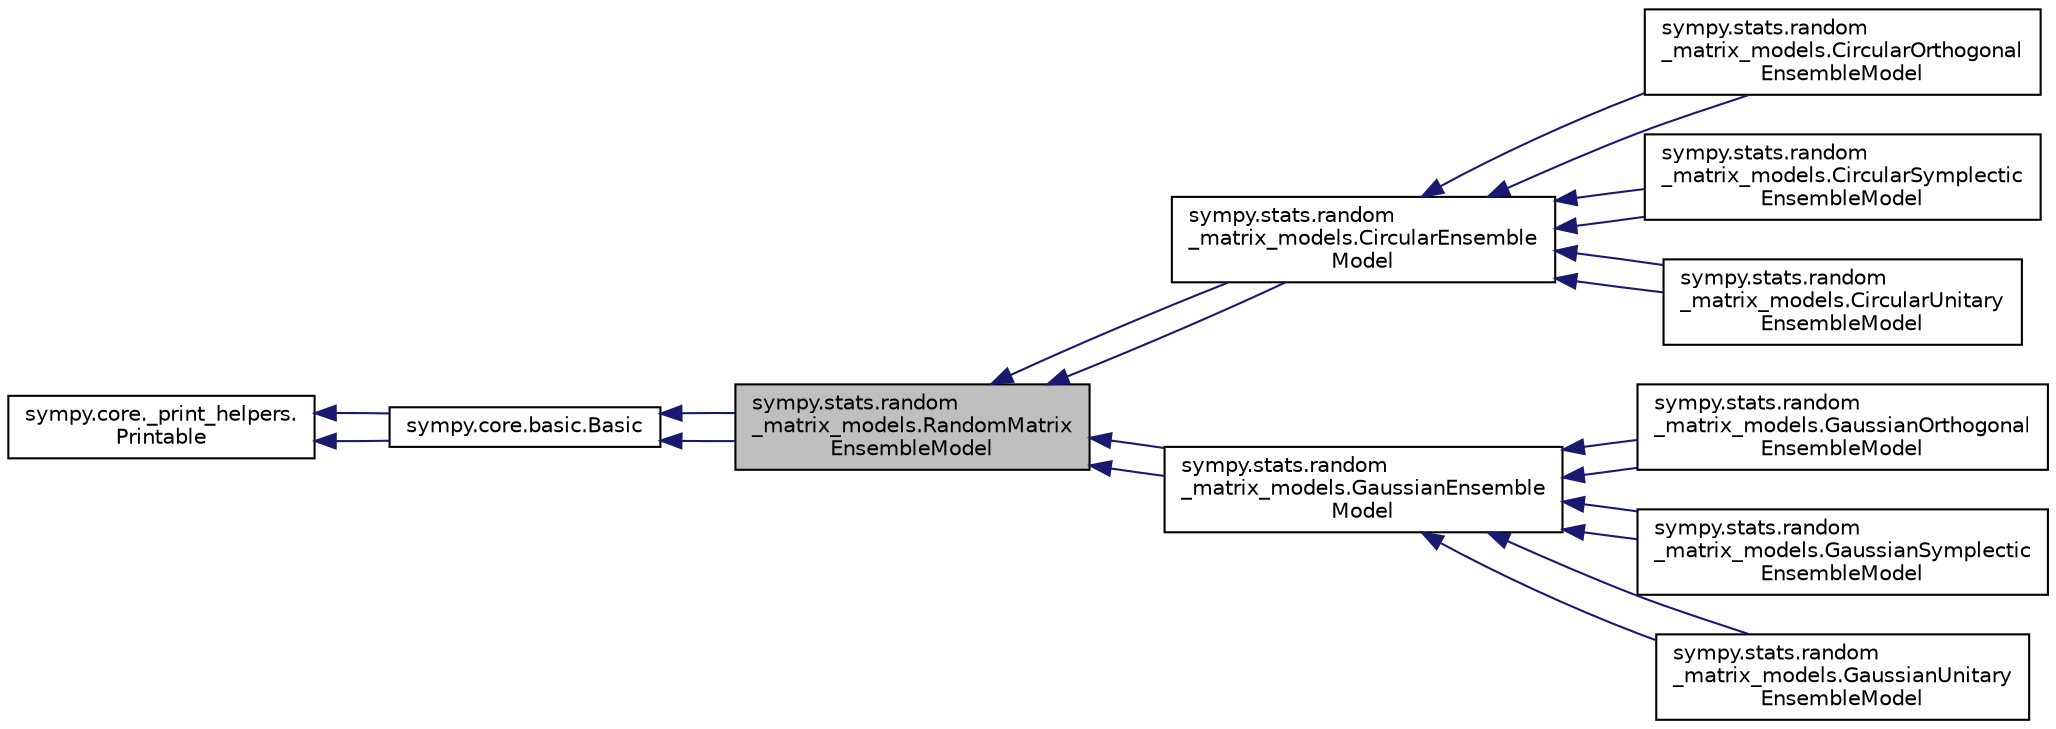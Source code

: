digraph "sympy.stats.random_matrix_models.RandomMatrixEnsembleModel"
{
 // LATEX_PDF_SIZE
  edge [fontname="Helvetica",fontsize="10",labelfontname="Helvetica",labelfontsize="10"];
  node [fontname="Helvetica",fontsize="10",shape=record];
  rankdir="LR";
  Node1 [label="sympy.stats.random\l_matrix_models.RandomMatrix\lEnsembleModel",height=0.2,width=0.4,color="black", fillcolor="grey75", style="filled", fontcolor="black",tooltip=" "];
  Node2 -> Node1 [dir="back",color="midnightblue",fontsize="10",style="solid",fontname="Helvetica"];
  Node2 [label="sympy.core.basic.Basic",height=0.2,width=0.4,color="black", fillcolor="white", style="filled",URL="$classsympy_1_1core_1_1basic_1_1Basic.html",tooltip=" "];
  Node3 -> Node2 [dir="back",color="midnightblue",fontsize="10",style="solid",fontname="Helvetica"];
  Node3 [label="sympy.core._print_helpers.\lPrintable",height=0.2,width=0.4,color="black", fillcolor="white", style="filled",URL="$classsympy_1_1core_1_1__print__helpers_1_1Printable.html",tooltip=" "];
  Node3 -> Node2 [dir="back",color="midnightblue",fontsize="10",style="solid",fontname="Helvetica"];
  Node2 -> Node1 [dir="back",color="midnightblue",fontsize="10",style="solid",fontname="Helvetica"];
  Node1 -> Node4 [dir="back",color="midnightblue",fontsize="10",style="solid",fontname="Helvetica"];
  Node4 [label="sympy.stats.random\l_matrix_models.CircularEnsemble\lModel",height=0.2,width=0.4,color="black", fillcolor="white", style="filled",URL="$classsympy_1_1stats_1_1random__matrix__models_1_1CircularEnsembleModel.html",tooltip=" "];
  Node4 -> Node5 [dir="back",color="midnightblue",fontsize="10",style="solid",fontname="Helvetica"];
  Node5 [label="sympy.stats.random\l_matrix_models.CircularOrthogonal\lEnsembleModel",height=0.2,width=0.4,color="black", fillcolor="white", style="filled",URL="$classsympy_1_1stats_1_1random__matrix__models_1_1CircularOrthogonalEnsembleModel.html",tooltip=" "];
  Node4 -> Node5 [dir="back",color="midnightblue",fontsize="10",style="solid",fontname="Helvetica"];
  Node4 -> Node6 [dir="back",color="midnightblue",fontsize="10",style="solid",fontname="Helvetica"];
  Node6 [label="sympy.stats.random\l_matrix_models.CircularSymplectic\lEnsembleModel",height=0.2,width=0.4,color="black", fillcolor="white", style="filled",URL="$classsympy_1_1stats_1_1random__matrix__models_1_1CircularSymplecticEnsembleModel.html",tooltip=" "];
  Node4 -> Node6 [dir="back",color="midnightblue",fontsize="10",style="solid",fontname="Helvetica"];
  Node4 -> Node7 [dir="back",color="midnightblue",fontsize="10",style="solid",fontname="Helvetica"];
  Node7 [label="sympy.stats.random\l_matrix_models.CircularUnitary\lEnsembleModel",height=0.2,width=0.4,color="black", fillcolor="white", style="filled",URL="$classsympy_1_1stats_1_1random__matrix__models_1_1CircularUnitaryEnsembleModel.html",tooltip=" "];
  Node4 -> Node7 [dir="back",color="midnightblue",fontsize="10",style="solid",fontname="Helvetica"];
  Node1 -> Node4 [dir="back",color="midnightblue",fontsize="10",style="solid",fontname="Helvetica"];
  Node1 -> Node8 [dir="back",color="midnightblue",fontsize="10",style="solid",fontname="Helvetica"];
  Node8 [label="sympy.stats.random\l_matrix_models.GaussianEnsemble\lModel",height=0.2,width=0.4,color="black", fillcolor="white", style="filled",URL="$classsympy_1_1stats_1_1random__matrix__models_1_1GaussianEnsembleModel.html",tooltip=" "];
  Node8 -> Node9 [dir="back",color="midnightblue",fontsize="10",style="solid",fontname="Helvetica"];
  Node9 [label="sympy.stats.random\l_matrix_models.GaussianOrthogonal\lEnsembleModel",height=0.2,width=0.4,color="black", fillcolor="white", style="filled",URL="$classsympy_1_1stats_1_1random__matrix__models_1_1GaussianOrthogonalEnsembleModel.html",tooltip=" "];
  Node8 -> Node9 [dir="back",color="midnightblue",fontsize="10",style="solid",fontname="Helvetica"];
  Node8 -> Node10 [dir="back",color="midnightblue",fontsize="10",style="solid",fontname="Helvetica"];
  Node10 [label="sympy.stats.random\l_matrix_models.GaussianSymplectic\lEnsembleModel",height=0.2,width=0.4,color="black", fillcolor="white", style="filled",URL="$classsympy_1_1stats_1_1random__matrix__models_1_1GaussianSymplecticEnsembleModel.html",tooltip=" "];
  Node8 -> Node10 [dir="back",color="midnightblue",fontsize="10",style="solid",fontname="Helvetica"];
  Node8 -> Node11 [dir="back",color="midnightblue",fontsize="10",style="solid",fontname="Helvetica"];
  Node11 [label="sympy.stats.random\l_matrix_models.GaussianUnitary\lEnsembleModel",height=0.2,width=0.4,color="black", fillcolor="white", style="filled",URL="$classsympy_1_1stats_1_1random__matrix__models_1_1GaussianUnitaryEnsembleModel.html",tooltip=" "];
  Node8 -> Node11 [dir="back",color="midnightblue",fontsize="10",style="solid",fontname="Helvetica"];
  Node1 -> Node8 [dir="back",color="midnightblue",fontsize="10",style="solid",fontname="Helvetica"];
}
